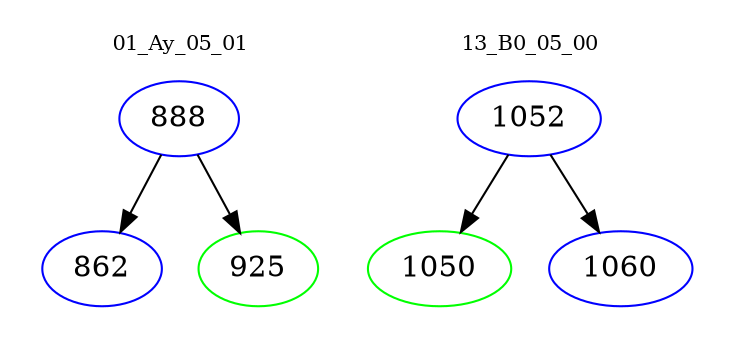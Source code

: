 digraph{
subgraph cluster_0 {
color = white
label = "01_Ay_05_01";
fontsize=10;
T0_888 [label="888", color="blue"]
T0_888 -> T0_862 [color="black"]
T0_862 [label="862", color="blue"]
T0_888 -> T0_925 [color="black"]
T0_925 [label="925", color="green"]
}
subgraph cluster_1 {
color = white
label = "13_B0_05_00";
fontsize=10;
T1_1052 [label="1052", color="blue"]
T1_1052 -> T1_1050 [color="black"]
T1_1050 [label="1050", color="green"]
T1_1052 -> T1_1060 [color="black"]
T1_1060 [label="1060", color="blue"]
}
}

